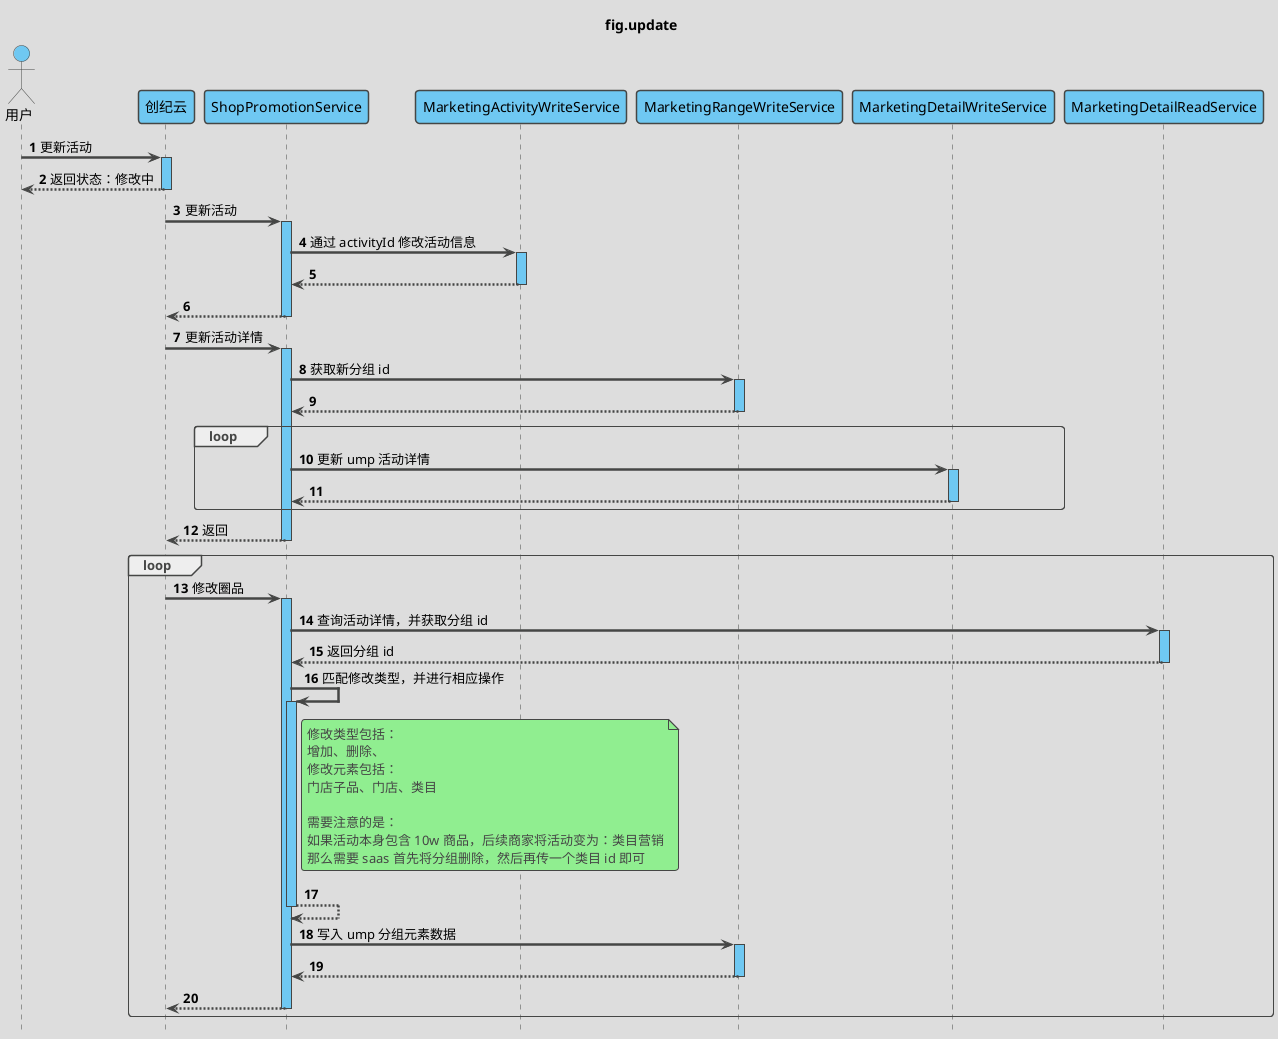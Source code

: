 @startuml

'https://plantuml.com/sequence-diagram

'隐藏脚注
hide footbox

title fig.update

'使用 toy 主题
!theme toy

'自动激活
autoActivate on

'编号
autonumber 1

'隐藏孤立的参与者
hide unlinked

'文字对齐，向左对齐
skinparam sequenceMessageAlign left

'箭头粗度
skinparam sequenceArrowThickness 2.5

' 皮肤
skinparam sequence {
    LifeLineBackgroundColor #6FC8F2
    ParticipantBackgroundColor #6FC8F2
    ParticipantFontColor black
    ActorBackgroundColor #6FC8F2
    ActorFontColor black
}

actor 用户 as user
participant 创纪云 as saas
participant ShopPromotionService as ShopPromotionService
participant MarketingActivityWriteService as MarketingActivityWriteService
participant MarketingRangeWriteService as MarketingRangeWriteService
participant MarketingDetailWriteService as MarketingDetailWriteService
participant MarketingDetailReadService as MarketingDetailReadService


participant Umcc as Umcc

user -> saas : 更新活动
return 返回状态：修改中

saas -> ShopPromotionService : 更新活动

ShopPromotionService -> MarketingActivityWriteService : 通过 activityId 修改活动信息
return
return

saas -> ShopPromotionService : 更新活动详情
ShopPromotionService -> MarketingRangeWriteService : 获取新分组 id
return

loop
    ShopPromotionService -> MarketingDetailWriteService : 更新 ump 活动详情
    return
end loop


return 返回


loop
    saas -> ShopPromotionService : 修改圈品
    ShopPromotionService -> MarketingDetailReadService : 查询活动详情，并获取分组 id
    return 返回分组 id
    ShopPromotionService -> ShopPromotionService : 匹配修改类型，并进行相应操作
    note right of ShopPromotionService
        修改类型包括：
        增加、删除、
        修改元素包括：
        门店子品、门店、类目

        需要注意的是：
        如果活动本身包含 10w 商品，后续商家将活动变为：类目营销
        那么需要 saas 首先将分组删除，然后再传一个类目 id 即可
    end note
    return
    ShopPromotionService -> MarketingRangeWriteService : 写入 ump 分组元素数据
    return
    return
end loop

@enduml